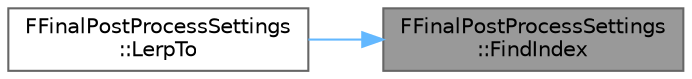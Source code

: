 digraph "FFinalPostProcessSettings::FindIndex"
{
 // INTERACTIVE_SVG=YES
 // LATEX_PDF_SIZE
  bgcolor="transparent";
  edge [fontname=Helvetica,fontsize=10,labelfontname=Helvetica,labelfontsize=10];
  node [fontname=Helvetica,fontsize=10,shape=box,height=0.2,width=0.4];
  rankdir="RL";
  Node1 [id="Node000001",label="FFinalPostProcessSettings\l::FindIndex",height=0.2,width=0.4,color="gray40", fillcolor="grey60", style="filled", fontcolor="black",tooltip=" "];
  Node1 -> Node2 [id="edge1_Node000001_Node000002",dir="back",color="steelblue1",style="solid",tooltip=" "];
  Node2 [id="Node000002",label="FFinalPostProcessSettings\l::LerpTo",height=0.2,width=0.4,color="grey40", fillcolor="white", style="filled",URL="$d0/db0/classFFinalPostProcessSettings.html#af60b71eea0799de408275cf5e5449a72",tooltip=" "];
}
